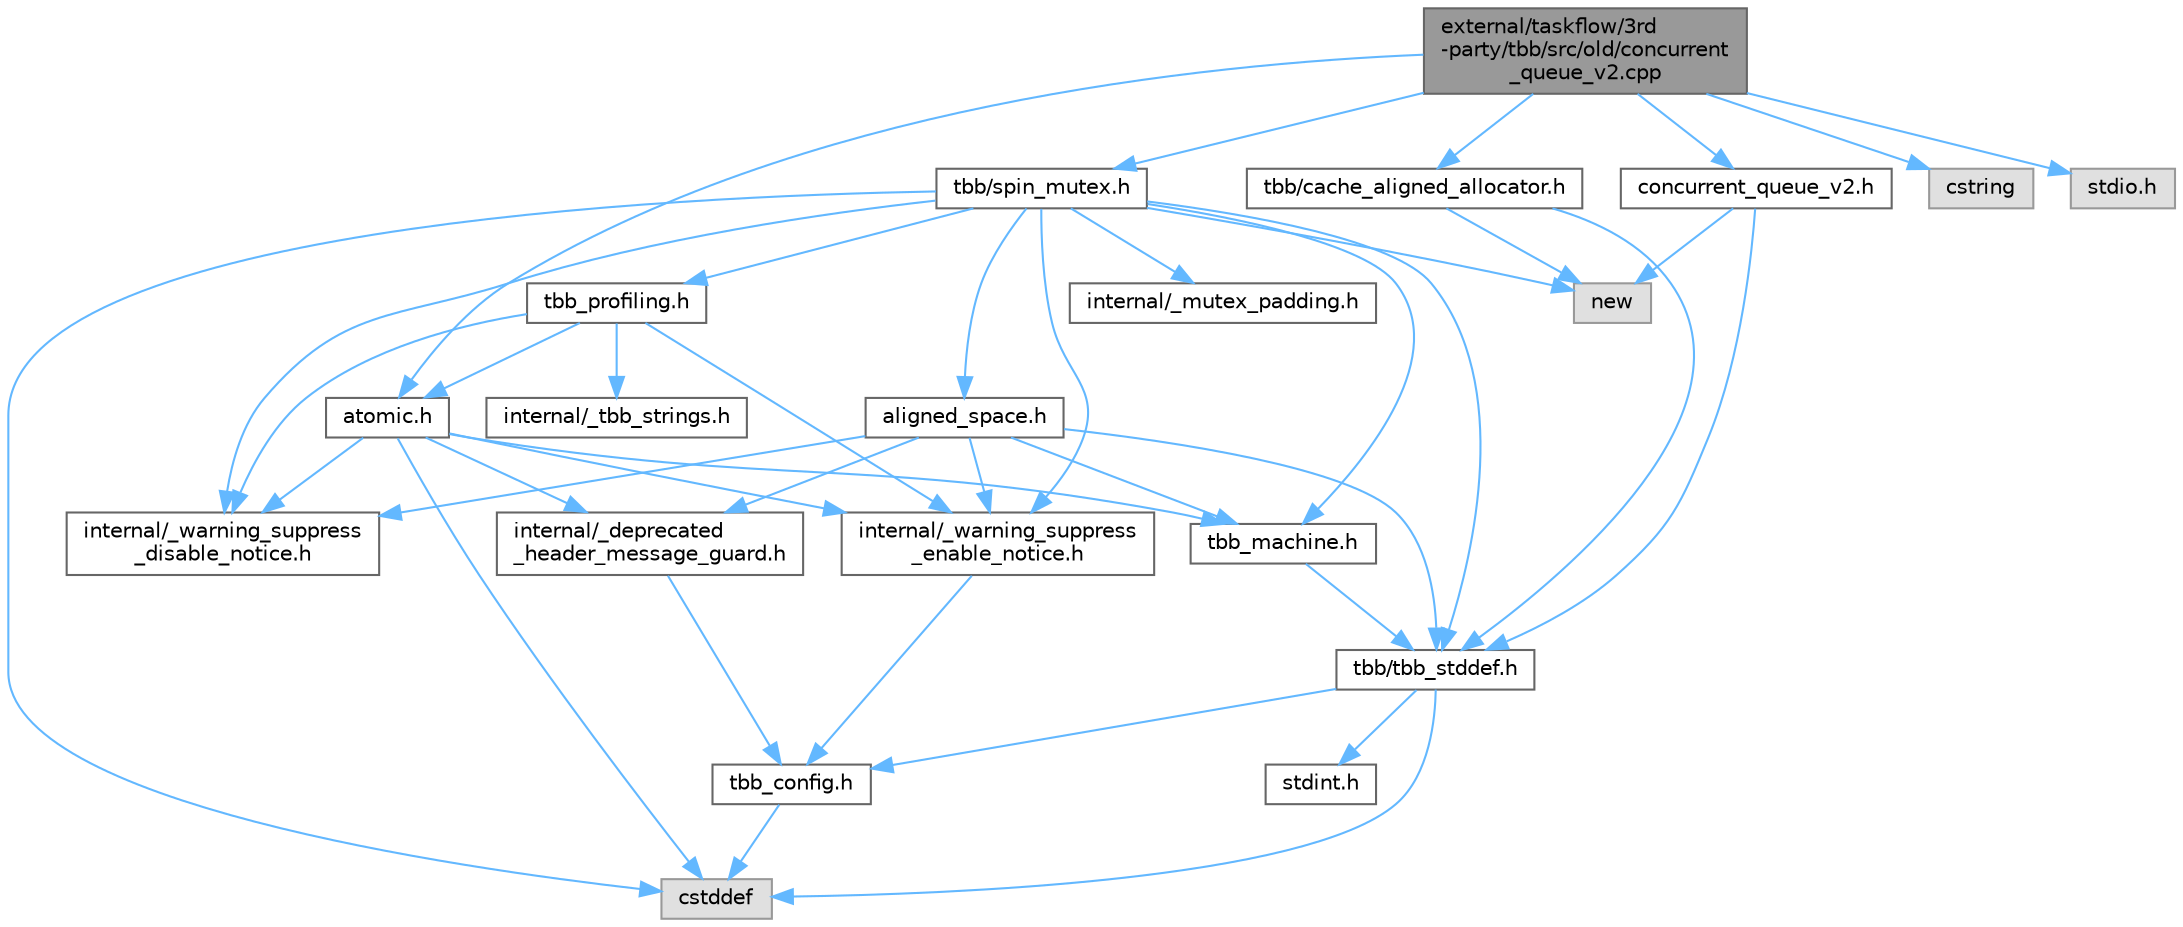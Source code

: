 digraph "external/taskflow/3rd-party/tbb/src/old/concurrent_queue_v2.cpp"
{
 // LATEX_PDF_SIZE
  bgcolor="transparent";
  edge [fontname=Helvetica,fontsize=10,labelfontname=Helvetica,labelfontsize=10];
  node [fontname=Helvetica,fontsize=10,shape=box,height=0.2,width=0.4];
  Node1 [id="Node000001",label="external/taskflow/3rd\l-party/tbb/src/old/concurrent\l_queue_v2.cpp",height=0.2,width=0.4,color="gray40", fillcolor="grey60", style="filled", fontcolor="black",tooltip=" "];
  Node1 -> Node2 [id="edge41_Node000001_Node000002",color="steelblue1",style="solid",tooltip=" "];
  Node2 [id="Node000002",label="concurrent_queue_v2.h",height=0.2,width=0.4,color="grey40", fillcolor="white", style="filled",URL="$concurrent__queue__v2_8h.html",tooltip=" "];
  Node2 -> Node3 [id="edge42_Node000002_Node000003",color="steelblue1",style="solid",tooltip=" "];
  Node3 [id="Node000003",label="tbb/tbb_stddef.h",height=0.2,width=0.4,color="grey40", fillcolor="white", style="filled",URL="$tbb__stddef_8h.html",tooltip=" "];
  Node3 -> Node4 [id="edge43_Node000003_Node000004",color="steelblue1",style="solid",tooltip=" "];
  Node4 [id="Node000004",label="tbb_config.h",height=0.2,width=0.4,color="grey40", fillcolor="white", style="filled",URL="$tbb__config_8h.html",tooltip=" "];
  Node4 -> Node5 [id="edge44_Node000004_Node000005",color="steelblue1",style="solid",tooltip=" "];
  Node5 [id="Node000005",label="cstddef",height=0.2,width=0.4,color="grey60", fillcolor="#E0E0E0", style="filled",tooltip=" "];
  Node3 -> Node5 [id="edge45_Node000003_Node000005",color="steelblue1",style="solid",tooltip=" "];
  Node3 -> Node6 [id="edge46_Node000003_Node000006",color="steelblue1",style="solid",tooltip=" "];
  Node6 [id="Node000006",label="stdint.h",height=0.2,width=0.4,color="grey40", fillcolor="white", style="filled",URL="$stdint_8h.html",tooltip=" "];
  Node2 -> Node7 [id="edge47_Node000002_Node000007",color="steelblue1",style="solid",tooltip=" "];
  Node7 [id="Node000007",label="new",height=0.2,width=0.4,color="grey60", fillcolor="#E0E0E0", style="filled",tooltip=" "];
  Node1 -> Node8 [id="edge48_Node000001_Node000008",color="steelblue1",style="solid",tooltip=" "];
  Node8 [id="Node000008",label="tbb/cache_aligned_allocator.h",height=0.2,width=0.4,color="grey40", fillcolor="white", style="filled",URL="$cache__aligned__allocator_8h.html",tooltip=" "];
  Node8 -> Node7 [id="edge49_Node000008_Node000007",color="steelblue1",style="solid",tooltip=" "];
  Node8 -> Node3 [id="edge50_Node000008_Node000003",color="steelblue1",style="solid",tooltip=" "];
  Node1 -> Node9 [id="edge51_Node000001_Node000009",color="steelblue1",style="solid",tooltip=" "];
  Node9 [id="Node000009",label="tbb/spin_mutex.h",height=0.2,width=0.4,color="grey40", fillcolor="white", style="filled",URL="$external_2taskflow_23rd-party_2tbb_2include_2tbb_2spin__mutex_8h.html",tooltip=" "];
  Node9 -> Node10 [id="edge52_Node000009_Node000010",color="steelblue1",style="solid",tooltip=" "];
  Node10 [id="Node000010",label="internal/_warning_suppress\l_enable_notice.h",height=0.2,width=0.4,color="grey40", fillcolor="white", style="filled",URL="$__warning__suppress__enable__notice_8h.html",tooltip=" "];
  Node10 -> Node4 [id="edge53_Node000010_Node000004",color="steelblue1",style="solid",tooltip=" "];
  Node9 -> Node5 [id="edge54_Node000009_Node000005",color="steelblue1",style="solid",tooltip=" "];
  Node9 -> Node7 [id="edge55_Node000009_Node000007",color="steelblue1",style="solid",tooltip=" "];
  Node9 -> Node11 [id="edge56_Node000009_Node000011",color="steelblue1",style="solid",tooltip=" "];
  Node11 [id="Node000011",label="aligned_space.h",height=0.2,width=0.4,color="grey40", fillcolor="white", style="filled",URL="$aligned__space_8h.html",tooltip=" "];
  Node11 -> Node12 [id="edge57_Node000011_Node000012",color="steelblue1",style="solid",tooltip=" "];
  Node12 [id="Node000012",label="internal/_deprecated\l_header_message_guard.h",height=0.2,width=0.4,color="grey40", fillcolor="white", style="filled",URL="$__deprecated__header__message__guard_8h.html",tooltip=" "];
  Node12 -> Node4 [id="edge58_Node000012_Node000004",color="steelblue1",style="solid",tooltip=" "];
  Node11 -> Node10 [id="edge59_Node000011_Node000010",color="steelblue1",style="solid",tooltip=" "];
  Node11 -> Node3 [id="edge60_Node000011_Node000003",color="steelblue1",style="solid",tooltip=" "];
  Node11 -> Node13 [id="edge61_Node000011_Node000013",color="steelblue1",style="solid",tooltip=" "];
  Node13 [id="Node000013",label="tbb_machine.h",height=0.2,width=0.4,color="grey40", fillcolor="white", style="filled",URL="$tbb__machine_8h.html",tooltip=" "];
  Node13 -> Node3 [id="edge62_Node000013_Node000003",color="steelblue1",style="solid",tooltip=" "];
  Node11 -> Node14 [id="edge63_Node000011_Node000014",color="steelblue1",style="solid",tooltip=" "];
  Node14 [id="Node000014",label="internal/_warning_suppress\l_disable_notice.h",height=0.2,width=0.4,color="grey40", fillcolor="white", style="filled",URL="$__warning__suppress__disable__notice_8h.html",tooltip=" "];
  Node9 -> Node3 [id="edge64_Node000009_Node000003",color="steelblue1",style="solid",tooltip=" "];
  Node9 -> Node13 [id="edge65_Node000009_Node000013",color="steelblue1",style="solid",tooltip=" "];
  Node9 -> Node15 [id="edge66_Node000009_Node000015",color="steelblue1",style="solid",tooltip=" "];
  Node15 [id="Node000015",label="tbb_profiling.h",height=0.2,width=0.4,color="grey40", fillcolor="white", style="filled",URL="$tbb__profiling_8h.html",tooltip=" "];
  Node15 -> Node10 [id="edge67_Node000015_Node000010",color="steelblue1",style="solid",tooltip=" "];
  Node15 -> Node16 [id="edge68_Node000015_Node000016",color="steelblue1",style="solid",tooltip=" "];
  Node16 [id="Node000016",label="internal/_tbb_strings.h",height=0.2,width=0.4,color="grey40", fillcolor="white", style="filled",URL="$__tbb__strings_8h.html",tooltip=" "];
  Node15 -> Node17 [id="edge69_Node000015_Node000017",color="steelblue1",style="solid",tooltip=" "];
  Node17 [id="Node000017",label="atomic.h",height=0.2,width=0.4,color="grey40", fillcolor="white", style="filled",URL="$external_2taskflow_23rd-party_2tbb_2include_2tbb_2atomic_8h.html",tooltip=" "];
  Node17 -> Node12 [id="edge70_Node000017_Node000012",color="steelblue1",style="solid",tooltip=" "];
  Node17 -> Node10 [id="edge71_Node000017_Node000010",color="steelblue1",style="solid",tooltip=" "];
  Node17 -> Node5 [id="edge72_Node000017_Node000005",color="steelblue1",style="solid",tooltip=" "];
  Node17 -> Node13 [id="edge73_Node000017_Node000013",color="steelblue1",style="solid",tooltip=" "];
  Node17 -> Node14 [id="edge74_Node000017_Node000014",color="steelblue1",style="solid",tooltip=" "];
  Node15 -> Node14 [id="edge75_Node000015_Node000014",color="steelblue1",style="solid",tooltip=" "];
  Node9 -> Node18 [id="edge76_Node000009_Node000018",color="steelblue1",style="solid",tooltip=" "];
  Node18 [id="Node000018",label="internal/_mutex_padding.h",height=0.2,width=0.4,color="grey40", fillcolor="white", style="filled",URL="$__mutex__padding_8h.html",tooltip=" "];
  Node9 -> Node14 [id="edge77_Node000009_Node000014",color="steelblue1",style="solid",tooltip=" "];
  Node1 -> Node17 [id="edge78_Node000001_Node000017",color="steelblue1",style="solid",tooltip=" "];
  Node1 -> Node19 [id="edge79_Node000001_Node000019",color="steelblue1",style="solid",tooltip=" "];
  Node19 [id="Node000019",label="cstring",height=0.2,width=0.4,color="grey60", fillcolor="#E0E0E0", style="filled",tooltip=" "];
  Node1 -> Node20 [id="edge80_Node000001_Node000020",color="steelblue1",style="solid",tooltip=" "];
  Node20 [id="Node000020",label="stdio.h",height=0.2,width=0.4,color="grey60", fillcolor="#E0E0E0", style="filled",tooltip=" "];
}
